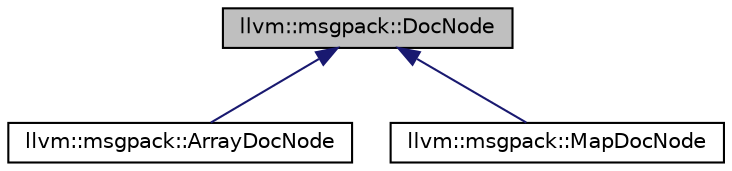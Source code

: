 digraph "llvm::msgpack::DocNode"
{
 // LATEX_PDF_SIZE
  bgcolor="transparent";
  edge [fontname="Helvetica",fontsize="10",labelfontname="Helvetica",labelfontsize="10"];
  node [fontname="Helvetica",fontsize="10",shape="box"];
  Node1 [label="llvm::msgpack::DocNode",height=0.2,width=0.4,color="black", fillcolor="grey75", style="filled", fontcolor="black",tooltip="A node in a MsgPack Document."];
  Node1 -> Node2 [dir="back",color="midnightblue",fontsize="10",style="solid",fontname="Helvetica"];
  Node2 [label="llvm::msgpack::ArrayDocNode",height=0.2,width=0.4,color="black",URL="$classllvm_1_1msgpack_1_1ArrayDocNode.html",tooltip="A DocNode that is an array."];
  Node1 -> Node3 [dir="back",color="midnightblue",fontsize="10",style="solid",fontname="Helvetica"];
  Node3 [label="llvm::msgpack::MapDocNode",height=0.2,width=0.4,color="black",URL="$classllvm_1_1msgpack_1_1MapDocNode.html",tooltip="A DocNode that is a map."];
}
